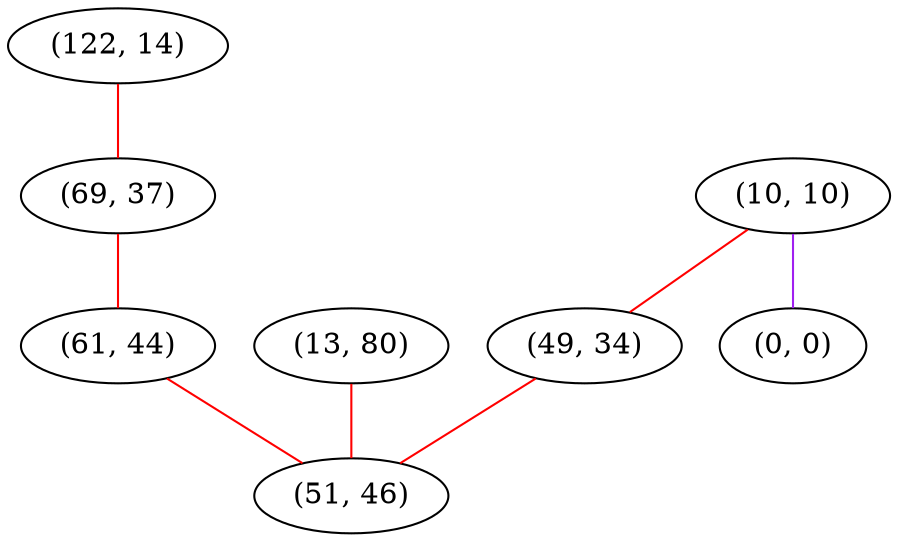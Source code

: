 graph "" {
"(122, 14)";
"(69, 37)";
"(10, 10)";
"(13, 80)";
"(49, 34)";
"(61, 44)";
"(0, 0)";
"(51, 46)";
"(122, 14)" -- "(69, 37)"  [color=red, key=0, weight=1];
"(69, 37)" -- "(61, 44)"  [color=red, key=0, weight=1];
"(10, 10)" -- "(49, 34)"  [color=red, key=0, weight=1];
"(10, 10)" -- "(0, 0)"  [color=purple, key=0, weight=4];
"(13, 80)" -- "(51, 46)"  [color=red, key=0, weight=1];
"(49, 34)" -- "(51, 46)"  [color=red, key=0, weight=1];
"(61, 44)" -- "(51, 46)"  [color=red, key=0, weight=1];
}
